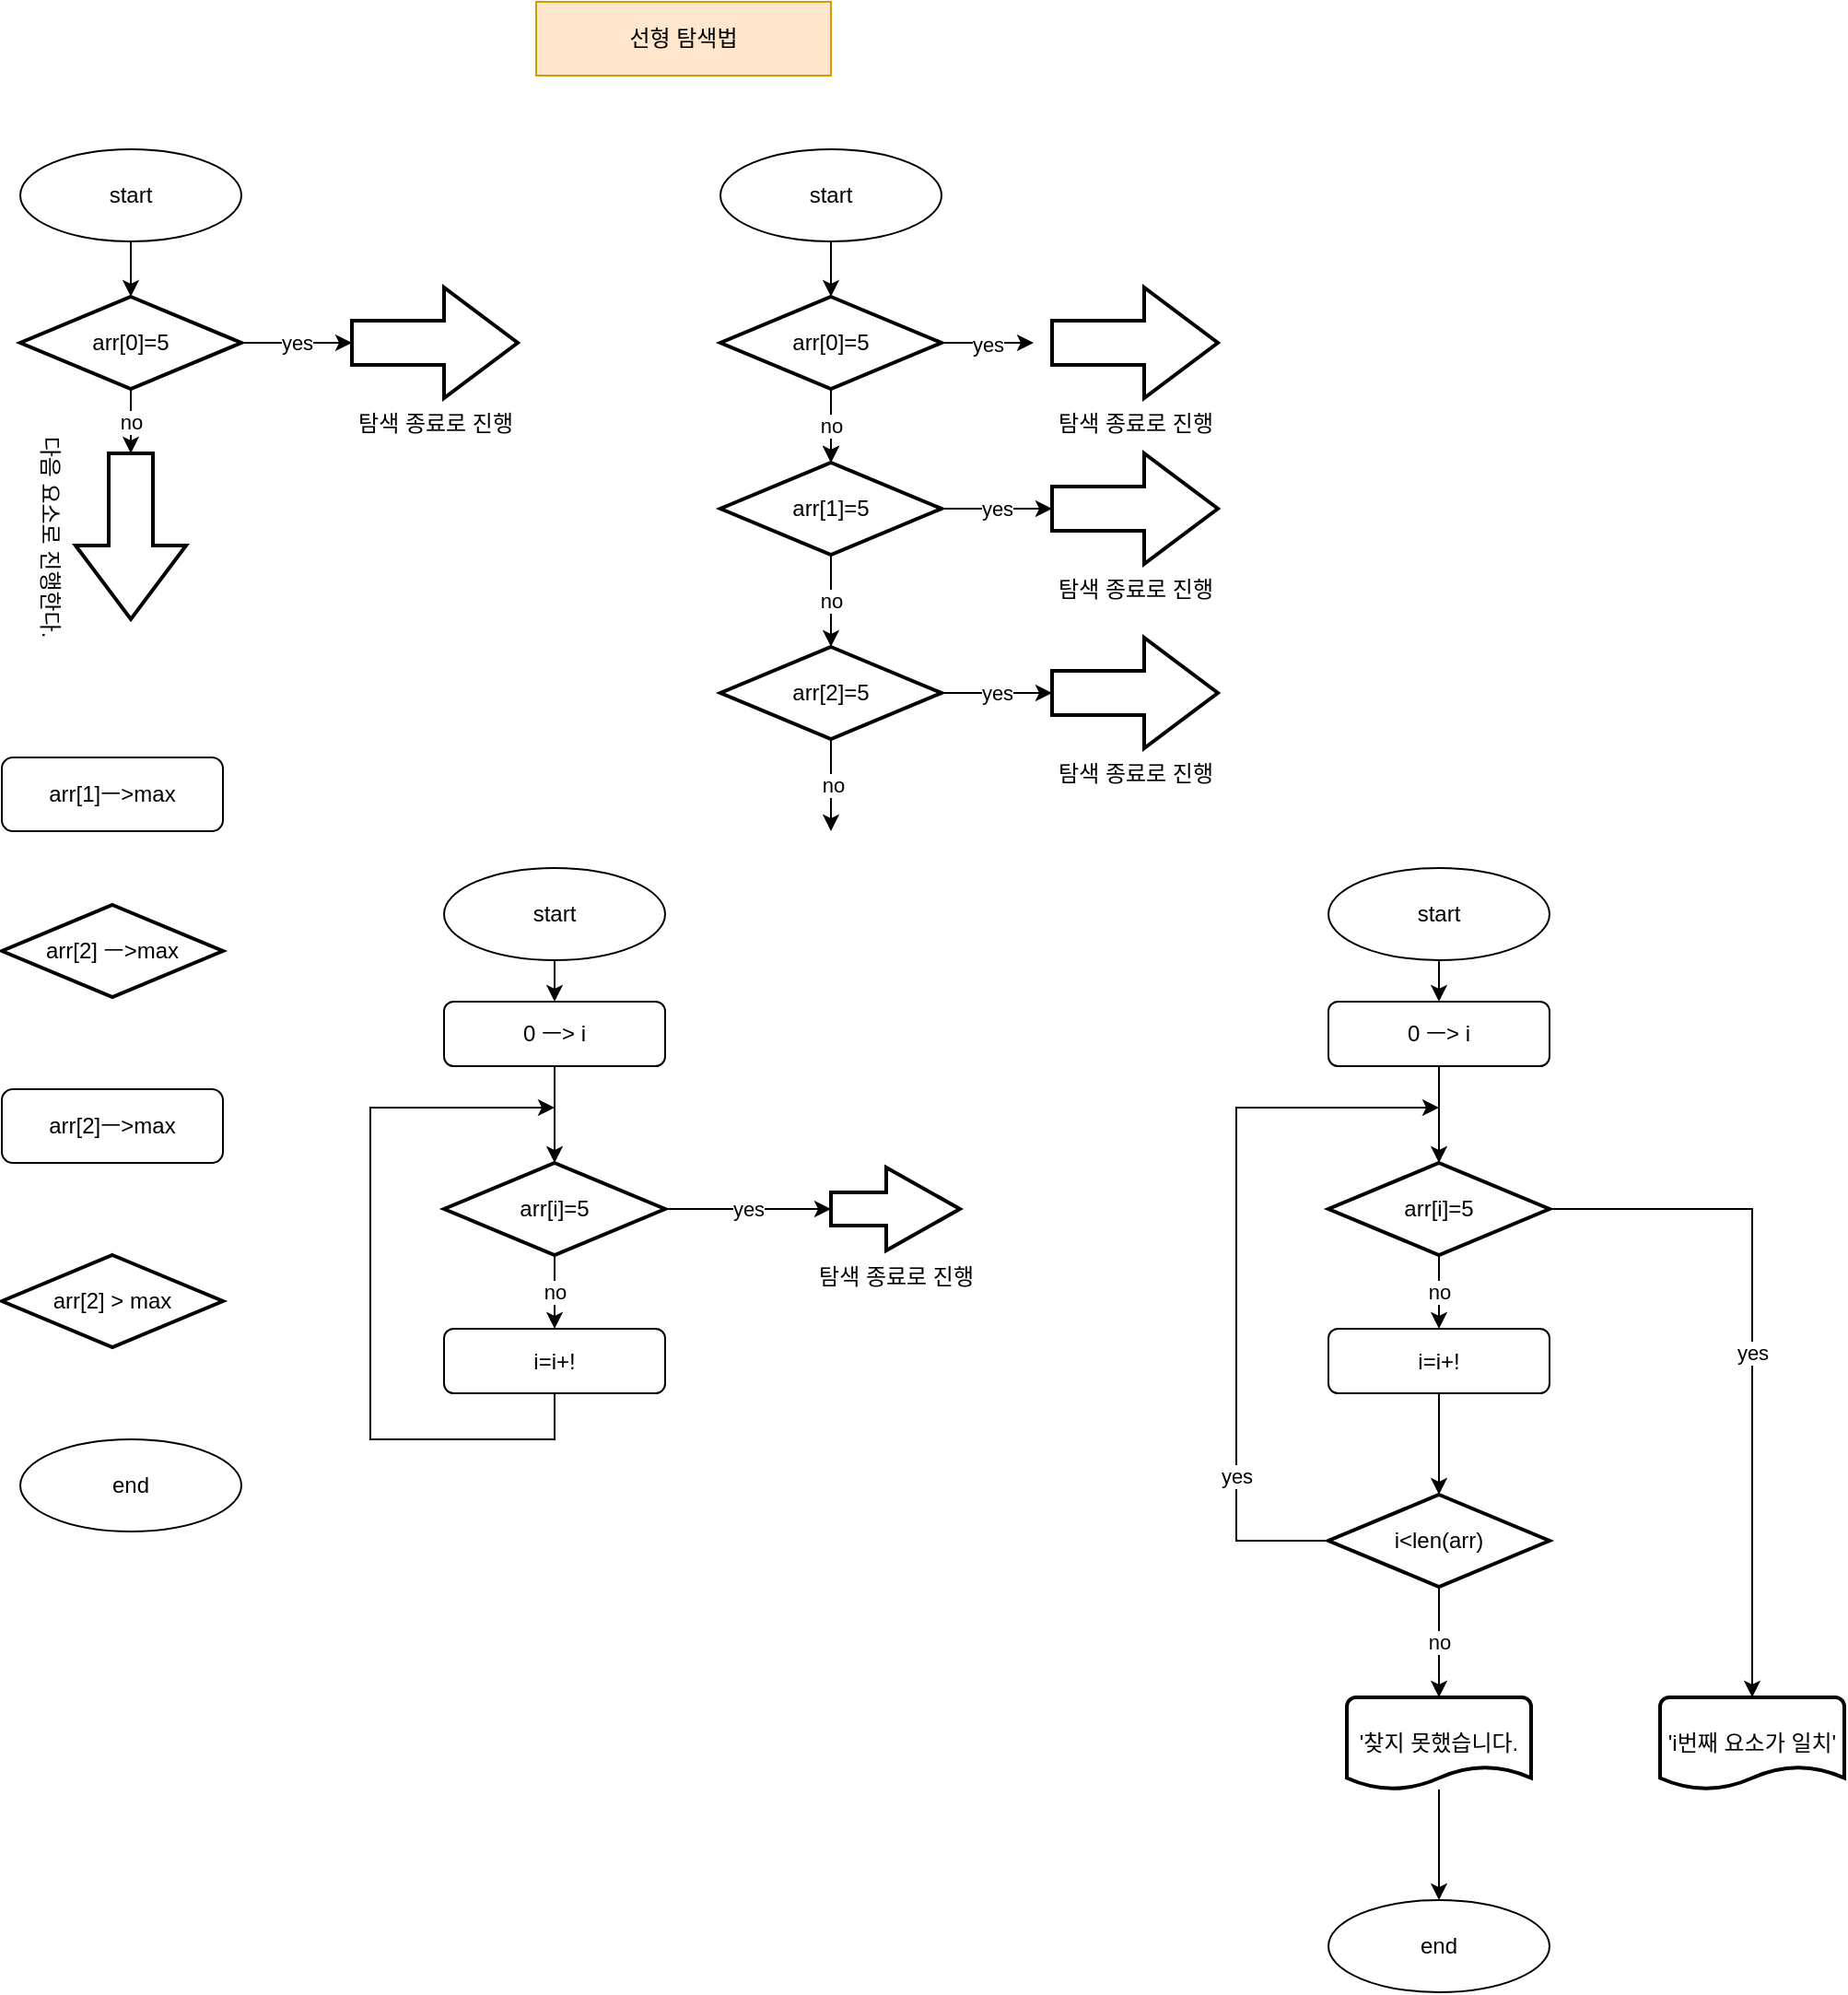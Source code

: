 <mxfile version="16.4.0" type="device"><diagram id="QE8LeXAcvW2riEaShzFC" name="페이지-1"><mxGraphModel dx="598" dy="759" grid="1" gridSize="10" guides="1" tooltips="1" connect="1" arrows="1" fold="1" page="1" pageScale="1" pageWidth="827" pageHeight="1169" math="0" shadow="0"><root><mxCell id="0"/><mxCell id="1" parent="0"/><mxCell id="lOkJV1PPlYzQMb73i1YL-1" value="선형 탐색법" style="rounded=0;whiteSpace=wrap;html=1;fillColor=#ffe6cc;strokeColor=#d79b00;" vertex="1" parent="1"><mxGeometry x="320" y="40" width="160" height="40" as="geometry"/></mxCell><mxCell id="lOkJV1PPlYzQMb73i1YL-91" style="edgeStyle=orthogonalEdgeStyle;rounded=0;orthogonalLoop=1;jettySize=auto;html=1;" edge="1" parent="1" source="lOkJV1PPlYzQMb73i1YL-4"><mxGeometry relative="1" as="geometry"><mxPoint x="100" y="200" as="targetPoint"/></mxGeometry></mxCell><mxCell id="lOkJV1PPlYzQMb73i1YL-4" value="start" style="ellipse;whiteSpace=wrap;html=1;" vertex="1" parent="1"><mxGeometry x="40" y="120" width="120" height="50" as="geometry"/></mxCell><mxCell id="lOkJV1PPlYzQMb73i1YL-5" value="end" style="ellipse;whiteSpace=wrap;html=1;" vertex="1" parent="1"><mxGeometry x="40" y="820" width="120" height="50" as="geometry"/></mxCell><mxCell id="lOkJV1PPlYzQMb73i1YL-105" value="yes" style="edgeStyle=orthogonalEdgeStyle;rounded=0;orthogonalLoop=1;jettySize=auto;html=1;entryX=0;entryY=0.5;entryDx=0;entryDy=0;entryPerimeter=0;" edge="1" parent="1" source="lOkJV1PPlYzQMb73i1YL-84" target="lOkJV1PPlYzQMb73i1YL-104"><mxGeometry relative="1" as="geometry"/></mxCell><mxCell id="lOkJV1PPlYzQMb73i1YL-108" value="no" style="edgeStyle=orthogonalEdgeStyle;rounded=0;orthogonalLoop=1;jettySize=auto;html=1;entryX=0;entryY=0.5;entryDx=0;entryDy=0;entryPerimeter=0;" edge="1" parent="1" source="lOkJV1PPlYzQMb73i1YL-84" target="lOkJV1PPlYzQMb73i1YL-106"><mxGeometry relative="1" as="geometry"/></mxCell><mxCell id="lOkJV1PPlYzQMb73i1YL-84" value="arr[0]=5" style="strokeWidth=2;html=1;shape=mxgraph.flowchart.decision;whiteSpace=wrap;" vertex="1" parent="1"><mxGeometry x="40" y="200" width="120" height="50" as="geometry"/></mxCell><mxCell id="lOkJV1PPlYzQMb73i1YL-85" value="arr[2] ㅡ&amp;gt;max" style="strokeWidth=2;html=1;shape=mxgraph.flowchart.decision;whiteSpace=wrap;" vertex="1" parent="1"><mxGeometry x="30" y="530" width="120" height="50" as="geometry"/></mxCell><mxCell id="lOkJV1PPlYzQMb73i1YL-86" value="arr[2] &amp;gt; max" style="strokeWidth=2;html=1;shape=mxgraph.flowchart.decision;whiteSpace=wrap;" vertex="1" parent="1"><mxGeometry x="30" y="720" width="120" height="50" as="geometry"/></mxCell><mxCell id="lOkJV1PPlYzQMb73i1YL-89" value="arr[1]ㅡ&amp;gt;max" style="rounded=1;whiteSpace=wrap;html=1;" vertex="1" parent="1"><mxGeometry x="30" y="450" width="120" height="40" as="geometry"/></mxCell><mxCell id="lOkJV1PPlYzQMb73i1YL-90" value="arr[2]ㅡ&amp;gt;max" style="rounded=1;whiteSpace=wrap;html=1;" vertex="1" parent="1"><mxGeometry x="30" y="630" width="120" height="40" as="geometry"/></mxCell><mxCell id="lOkJV1PPlYzQMb73i1YL-104" value="탐색 종료로 진행" style="verticalLabelPosition=bottom;verticalAlign=top;html=1;strokeWidth=2;shape=mxgraph.arrows2.arrow;dy=0.6;dx=40;notch=0;" vertex="1" parent="1"><mxGeometry x="220" y="195" width="90" height="60" as="geometry"/></mxCell><mxCell id="lOkJV1PPlYzQMb73i1YL-106" value="다음 요소로 진행한다." style="verticalLabelPosition=bottom;verticalAlign=top;html=1;strokeWidth=2;shape=mxgraph.arrows2.arrow;dy=0.6;dx=40;notch=0;rotation=90;" vertex="1" parent="1"><mxGeometry x="55" y="300" width="90" height="60" as="geometry"/></mxCell><mxCell id="lOkJV1PPlYzQMb73i1YL-109" style="edgeStyle=orthogonalEdgeStyle;rounded=0;orthogonalLoop=1;jettySize=auto;html=1;" edge="1" source="lOkJV1PPlYzQMb73i1YL-110" parent="1"><mxGeometry relative="1" as="geometry"><mxPoint x="480" y="200" as="targetPoint"/></mxGeometry></mxCell><mxCell id="lOkJV1PPlYzQMb73i1YL-110" value="start" style="ellipse;whiteSpace=wrap;html=1;" vertex="1" parent="1"><mxGeometry x="420" y="120" width="120" height="50" as="geometry"/></mxCell><mxCell id="lOkJV1PPlYzQMb73i1YL-114" style="edgeStyle=orthogonalEdgeStyle;rounded=0;orthogonalLoop=1;jettySize=auto;html=1;" edge="1" parent="1" source="lOkJV1PPlYzQMb73i1YL-111" target="lOkJV1PPlYzQMb73i1YL-112"><mxGeometry relative="1" as="geometry"/></mxCell><mxCell id="lOkJV1PPlYzQMb73i1YL-116" value="yes" style="edgeStyle=orthogonalEdgeStyle;rounded=0;orthogonalLoop=1;jettySize=auto;html=1;" edge="1" parent="1" source="lOkJV1PPlYzQMb73i1YL-111"><mxGeometry relative="1" as="geometry"><mxPoint x="590" y="225" as="targetPoint"/></mxGeometry></mxCell><mxCell id="lOkJV1PPlYzQMb73i1YL-122" value="no" style="edgeStyle=orthogonalEdgeStyle;rounded=0;orthogonalLoop=1;jettySize=auto;html=1;" edge="1" parent="1" source="lOkJV1PPlYzQMb73i1YL-111" target="lOkJV1PPlYzQMb73i1YL-112"><mxGeometry relative="1" as="geometry"/></mxCell><mxCell id="lOkJV1PPlYzQMb73i1YL-111" value="arr[0]=5" style="strokeWidth=2;html=1;shape=mxgraph.flowchart.decision;whiteSpace=wrap;" vertex="1" parent="1"><mxGeometry x="420" y="200" width="120" height="50" as="geometry"/></mxCell><mxCell id="lOkJV1PPlYzQMb73i1YL-115" value="no" style="edgeStyle=orthogonalEdgeStyle;rounded=0;orthogonalLoop=1;jettySize=auto;html=1;" edge="1" parent="1" source="lOkJV1PPlYzQMb73i1YL-112" target="lOkJV1PPlYzQMb73i1YL-113"><mxGeometry relative="1" as="geometry"/></mxCell><mxCell id="lOkJV1PPlYzQMb73i1YL-125" value="yes" style="edgeStyle=orthogonalEdgeStyle;rounded=0;orthogonalLoop=1;jettySize=auto;html=1;" edge="1" parent="1" source="lOkJV1PPlYzQMb73i1YL-112" target="lOkJV1PPlYzQMb73i1YL-120"><mxGeometry relative="1" as="geometry"/></mxCell><mxCell id="lOkJV1PPlYzQMb73i1YL-112" value="arr[1]=5" style="strokeWidth=2;html=1;shape=mxgraph.flowchart.decision;whiteSpace=wrap;" vertex="1" parent="1"><mxGeometry x="420" y="290" width="120" height="50" as="geometry"/></mxCell><mxCell id="lOkJV1PPlYzQMb73i1YL-126" value="yes" style="edgeStyle=orthogonalEdgeStyle;rounded=0;orthogonalLoop=1;jettySize=auto;html=1;" edge="1" parent="1" source="lOkJV1PPlYzQMb73i1YL-113" target="lOkJV1PPlYzQMb73i1YL-121"><mxGeometry relative="1" as="geometry"/></mxCell><mxCell id="lOkJV1PPlYzQMb73i1YL-128" value="no" style="edgeStyle=orthogonalEdgeStyle;rounded=0;orthogonalLoop=1;jettySize=auto;html=1;" edge="1" parent="1" source="lOkJV1PPlYzQMb73i1YL-113"><mxGeometry relative="1" as="geometry"><mxPoint x="480" y="490.0" as="targetPoint"/></mxGeometry></mxCell><mxCell id="lOkJV1PPlYzQMb73i1YL-113" value="arr[2]=5" style="strokeWidth=2;html=1;shape=mxgraph.flowchart.decision;whiteSpace=wrap;" vertex="1" parent="1"><mxGeometry x="420" y="390" width="120" height="50" as="geometry"/></mxCell><mxCell id="lOkJV1PPlYzQMb73i1YL-117" value="탐색 종료로 진행" style="verticalLabelPosition=bottom;verticalAlign=top;html=1;strokeWidth=2;shape=mxgraph.arrows2.arrow;dy=0.6;dx=40;notch=0;" vertex="1" parent="1"><mxGeometry x="600" y="195" width="90" height="60" as="geometry"/></mxCell><mxCell id="lOkJV1PPlYzQMb73i1YL-120" value="탐색 종료로 진행" style="verticalLabelPosition=bottom;verticalAlign=top;html=1;strokeWidth=2;shape=mxgraph.arrows2.arrow;dy=0.6;dx=40;notch=0;" vertex="1" parent="1"><mxGeometry x="600" y="285" width="90" height="60" as="geometry"/></mxCell><mxCell id="lOkJV1PPlYzQMb73i1YL-121" value="탐색 종료로 진행" style="verticalLabelPosition=bottom;verticalAlign=top;html=1;strokeWidth=2;shape=mxgraph.arrows2.arrow;dy=0.6;dx=40;notch=0;" vertex="1" parent="1"><mxGeometry x="600" y="385" width="90" height="60" as="geometry"/></mxCell><mxCell id="lOkJV1PPlYzQMb73i1YL-140" value="" style="edgeStyle=orthogonalEdgeStyle;rounded=0;orthogonalLoop=1;jettySize=auto;html=1;" edge="1" parent="1" source="lOkJV1PPlYzQMb73i1YL-130" target="lOkJV1PPlYzQMb73i1YL-139"><mxGeometry relative="1" as="geometry"/></mxCell><mxCell id="lOkJV1PPlYzQMb73i1YL-130" value="start" style="ellipse;whiteSpace=wrap;html=1;" vertex="1" parent="1"><mxGeometry x="270" y="510" width="120" height="50" as="geometry"/></mxCell><mxCell id="lOkJV1PPlYzQMb73i1YL-143" value="no" style="edgeStyle=orthogonalEdgeStyle;rounded=0;orthogonalLoop=1;jettySize=auto;html=1;entryX=0.5;entryY=0;entryDx=0;entryDy=0;" edge="1" parent="1" source="lOkJV1PPlYzQMb73i1YL-133" target="lOkJV1PPlYzQMb73i1YL-142"><mxGeometry relative="1" as="geometry"/></mxCell><mxCell id="lOkJV1PPlYzQMb73i1YL-147" value="yes" style="edgeStyle=orthogonalEdgeStyle;rounded=0;orthogonalLoop=1;jettySize=auto;html=1;exitX=1;exitY=0.5;exitDx=0;exitDy=0;exitPerimeter=0;entryX=0;entryY=0.5;entryDx=0;entryDy=0;entryPerimeter=0;" edge="1" parent="1" source="lOkJV1PPlYzQMb73i1YL-133" target="lOkJV1PPlYzQMb73i1YL-145"><mxGeometry relative="1" as="geometry"/></mxCell><mxCell id="lOkJV1PPlYzQMb73i1YL-133" value="arr[i]=5" style="strokeWidth=2;html=1;shape=mxgraph.flowchart.decision;whiteSpace=wrap;" vertex="1" parent="1"><mxGeometry x="270" y="670" width="120" height="50" as="geometry"/></mxCell><mxCell id="lOkJV1PPlYzQMb73i1YL-141" style="edgeStyle=orthogonalEdgeStyle;rounded=0;orthogonalLoop=1;jettySize=auto;html=1;" edge="1" parent="1" source="lOkJV1PPlYzQMb73i1YL-139" target="lOkJV1PPlYzQMb73i1YL-133"><mxGeometry relative="1" as="geometry"/></mxCell><mxCell id="lOkJV1PPlYzQMb73i1YL-139" value="0 ㅡ&amp;gt; i" style="rounded=1;whiteSpace=wrap;html=1;" vertex="1" parent="1"><mxGeometry x="270" y="582.5" width="120" height="35" as="geometry"/></mxCell><mxCell id="lOkJV1PPlYzQMb73i1YL-144" style="edgeStyle=orthogonalEdgeStyle;rounded=0;orthogonalLoop=1;jettySize=auto;html=1;" edge="1" parent="1" source="lOkJV1PPlYzQMb73i1YL-142"><mxGeometry relative="1" as="geometry"><mxPoint x="330" y="640" as="targetPoint"/><Array as="points"><mxPoint x="330" y="820"/><mxPoint x="230" y="820"/></Array></mxGeometry></mxCell><mxCell id="lOkJV1PPlYzQMb73i1YL-142" value="i=i+!" style="rounded=1;whiteSpace=wrap;html=1;" vertex="1" parent="1"><mxGeometry x="270" y="760" width="120" height="35" as="geometry"/></mxCell><mxCell id="lOkJV1PPlYzQMb73i1YL-145" value="탐색 종료로 진행" style="verticalLabelPosition=bottom;verticalAlign=top;html=1;strokeWidth=2;shape=mxgraph.arrows2.arrow;dy=0.6;dx=40;notch=0;" vertex="1" parent="1"><mxGeometry x="480" y="672.5" width="70" height="45" as="geometry"/></mxCell><mxCell id="lOkJV1PPlYzQMb73i1YL-148" value="" style="edgeStyle=orthogonalEdgeStyle;rounded=0;orthogonalLoop=1;jettySize=auto;html=1;" edge="1" source="lOkJV1PPlYzQMb73i1YL-149" target="lOkJV1PPlYzQMb73i1YL-154" parent="1"><mxGeometry relative="1" as="geometry"/></mxCell><mxCell id="lOkJV1PPlYzQMb73i1YL-149" value="start" style="ellipse;whiteSpace=wrap;html=1;" vertex="1" parent="1"><mxGeometry x="750" y="510" width="120" height="50" as="geometry"/></mxCell><mxCell id="lOkJV1PPlYzQMb73i1YL-150" value="no" style="edgeStyle=orthogonalEdgeStyle;rounded=0;orthogonalLoop=1;jettySize=auto;html=1;entryX=0.5;entryY=0;entryDx=0;entryDy=0;" edge="1" source="lOkJV1PPlYzQMb73i1YL-152" target="lOkJV1PPlYzQMb73i1YL-156" parent="1"><mxGeometry relative="1" as="geometry"/></mxCell><mxCell id="lOkJV1PPlYzQMb73i1YL-151" value="yes" style="edgeStyle=orthogonalEdgeStyle;rounded=0;orthogonalLoop=1;jettySize=auto;html=1;exitX=1;exitY=0.5;exitDx=0;exitDy=0;exitPerimeter=0;entryX=0.5;entryY=0;entryDx=0;entryDy=0;entryPerimeter=0;" edge="1" source="lOkJV1PPlYzQMb73i1YL-152" target="lOkJV1PPlYzQMb73i1YL-165" parent="1"><mxGeometry relative="1" as="geometry"><mxPoint x="960" y="695.0" as="targetPoint"/></mxGeometry></mxCell><mxCell id="lOkJV1PPlYzQMb73i1YL-152" value="arr[i]=5" style="strokeWidth=2;html=1;shape=mxgraph.flowchart.decision;whiteSpace=wrap;" vertex="1" parent="1"><mxGeometry x="750" y="670" width="120" height="50" as="geometry"/></mxCell><mxCell id="lOkJV1PPlYzQMb73i1YL-153" style="edgeStyle=orthogonalEdgeStyle;rounded=0;orthogonalLoop=1;jettySize=auto;html=1;" edge="1" source="lOkJV1PPlYzQMb73i1YL-154" target="lOkJV1PPlYzQMb73i1YL-152" parent="1"><mxGeometry relative="1" as="geometry"/></mxCell><mxCell id="lOkJV1PPlYzQMb73i1YL-154" value="0 ㅡ&amp;gt; i" style="rounded=1;whiteSpace=wrap;html=1;" vertex="1" parent="1"><mxGeometry x="750" y="582.5" width="120" height="35" as="geometry"/></mxCell><mxCell id="lOkJV1PPlYzQMb73i1YL-161" style="edgeStyle=orthogonalEdgeStyle;rounded=0;orthogonalLoop=1;jettySize=auto;html=1;" edge="1" parent="1" source="lOkJV1PPlYzQMb73i1YL-156" target="lOkJV1PPlYzQMb73i1YL-158"><mxGeometry relative="1" as="geometry"/></mxCell><mxCell id="lOkJV1PPlYzQMb73i1YL-156" value="i=i+!" style="rounded=1;whiteSpace=wrap;html=1;" vertex="1" parent="1"><mxGeometry x="750" y="760" width="120" height="35" as="geometry"/></mxCell><mxCell id="lOkJV1PPlYzQMb73i1YL-162" value="no" style="edgeStyle=orthogonalEdgeStyle;rounded=0;orthogonalLoop=1;jettySize=auto;html=1;" edge="1" parent="1" source="lOkJV1PPlYzQMb73i1YL-158" target="lOkJV1PPlYzQMb73i1YL-159"><mxGeometry relative="1" as="geometry"/></mxCell><mxCell id="lOkJV1PPlYzQMb73i1YL-164" value="yes" style="edgeStyle=orthogonalEdgeStyle;rounded=0;orthogonalLoop=1;jettySize=auto;html=1;" edge="1" parent="1" source="lOkJV1PPlYzQMb73i1YL-158"><mxGeometry x="-0.57" relative="1" as="geometry"><mxPoint x="810" y="640" as="targetPoint"/><Array as="points"><mxPoint x="700" y="875"/><mxPoint x="700" y="640"/></Array><mxPoint as="offset"/></mxGeometry></mxCell><mxCell id="lOkJV1PPlYzQMb73i1YL-158" value="i&amp;lt;len(arr)" style="strokeWidth=2;html=1;shape=mxgraph.flowchart.decision;whiteSpace=wrap;" vertex="1" parent="1"><mxGeometry x="750" y="850" width="120" height="50" as="geometry"/></mxCell><mxCell id="lOkJV1PPlYzQMb73i1YL-163" style="edgeStyle=orthogonalEdgeStyle;rounded=0;orthogonalLoop=1;jettySize=auto;html=1;entryX=0.5;entryY=0;entryDx=0;entryDy=0;" edge="1" parent="1" source="lOkJV1PPlYzQMb73i1YL-159" target="lOkJV1PPlYzQMb73i1YL-160"><mxGeometry relative="1" as="geometry"/></mxCell><mxCell id="lOkJV1PPlYzQMb73i1YL-159" value="'찾지 못했습니다." style="strokeWidth=2;html=1;shape=mxgraph.flowchart.document2;whiteSpace=wrap;size=0.25;" vertex="1" parent="1"><mxGeometry x="760" y="960" width="100" height="50" as="geometry"/></mxCell><mxCell id="lOkJV1PPlYzQMb73i1YL-160" value="end" style="ellipse;whiteSpace=wrap;html=1;" vertex="1" parent="1"><mxGeometry x="750" y="1070" width="120" height="50" as="geometry"/></mxCell><mxCell id="lOkJV1PPlYzQMb73i1YL-165" value="'i번째 요소가 일치'" style="strokeWidth=2;html=1;shape=mxgraph.flowchart.document2;whiteSpace=wrap;size=0.25;" vertex="1" parent="1"><mxGeometry x="930" y="960" width="100" height="50" as="geometry"/></mxCell></root></mxGraphModel></diagram></mxfile>